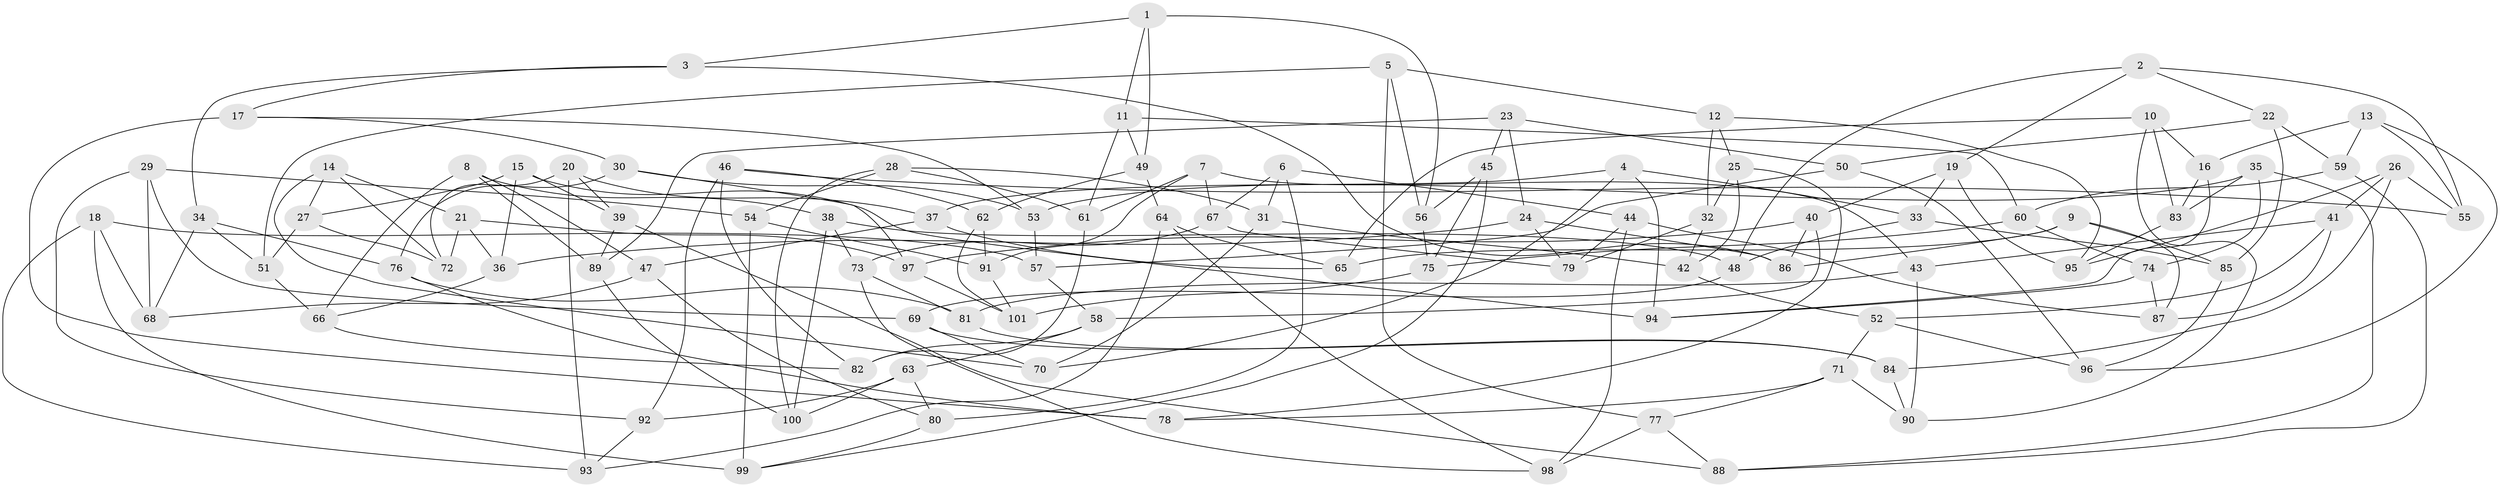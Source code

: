 // Generated by graph-tools (version 1.1) at 2025/26/03/09/25 03:26:54]
// undirected, 101 vertices, 202 edges
graph export_dot {
graph [start="1"]
  node [color=gray90,style=filled];
  1;
  2;
  3;
  4;
  5;
  6;
  7;
  8;
  9;
  10;
  11;
  12;
  13;
  14;
  15;
  16;
  17;
  18;
  19;
  20;
  21;
  22;
  23;
  24;
  25;
  26;
  27;
  28;
  29;
  30;
  31;
  32;
  33;
  34;
  35;
  36;
  37;
  38;
  39;
  40;
  41;
  42;
  43;
  44;
  45;
  46;
  47;
  48;
  49;
  50;
  51;
  52;
  53;
  54;
  55;
  56;
  57;
  58;
  59;
  60;
  61;
  62;
  63;
  64;
  65;
  66;
  67;
  68;
  69;
  70;
  71;
  72;
  73;
  74;
  75;
  76;
  77;
  78;
  79;
  80;
  81;
  82;
  83;
  84;
  85;
  86;
  87;
  88;
  89;
  90;
  91;
  92;
  93;
  94;
  95;
  96;
  97;
  98;
  99;
  100;
  101;
  1 -- 49;
  1 -- 11;
  1 -- 3;
  1 -- 56;
  2 -- 22;
  2 -- 19;
  2 -- 48;
  2 -- 55;
  3 -- 86;
  3 -- 17;
  3 -- 34;
  4 -- 33;
  4 -- 94;
  4 -- 70;
  4 -- 37;
  5 -- 56;
  5 -- 51;
  5 -- 12;
  5 -- 77;
  6 -- 44;
  6 -- 31;
  6 -- 67;
  6 -- 80;
  7 -- 61;
  7 -- 67;
  7 -- 91;
  7 -- 43;
  8 -- 89;
  8 -- 47;
  8 -- 66;
  8 -- 38;
  9 -- 86;
  9 -- 85;
  9 -- 87;
  9 -- 65;
  10 -- 90;
  10 -- 65;
  10 -- 16;
  10 -- 83;
  11 -- 61;
  11 -- 49;
  11 -- 60;
  12 -- 95;
  12 -- 32;
  12 -- 25;
  13 -- 16;
  13 -- 96;
  13 -- 59;
  13 -- 55;
  14 -- 27;
  14 -- 70;
  14 -- 21;
  14 -- 72;
  15 -- 39;
  15 -- 27;
  15 -- 36;
  15 -- 94;
  16 -- 94;
  16 -- 83;
  17 -- 53;
  17 -- 78;
  17 -- 30;
  18 -- 68;
  18 -- 93;
  18 -- 57;
  18 -- 99;
  19 -- 95;
  19 -- 33;
  19 -- 40;
  20 -- 39;
  20 -- 37;
  20 -- 72;
  20 -- 93;
  21 -- 36;
  21 -- 72;
  21 -- 97;
  22 -- 85;
  22 -- 50;
  22 -- 59;
  23 -- 89;
  23 -- 50;
  23 -- 24;
  23 -- 45;
  24 -- 86;
  24 -- 36;
  24 -- 79;
  25 -- 78;
  25 -- 32;
  25 -- 42;
  26 -- 55;
  26 -- 95;
  26 -- 41;
  26 -- 84;
  27 -- 72;
  27 -- 51;
  28 -- 54;
  28 -- 31;
  28 -- 100;
  28 -- 61;
  29 -- 69;
  29 -- 54;
  29 -- 92;
  29 -- 68;
  30 -- 76;
  30 -- 53;
  30 -- 97;
  31 -- 42;
  31 -- 70;
  32 -- 79;
  32 -- 42;
  33 -- 48;
  33 -- 85;
  34 -- 51;
  34 -- 68;
  34 -- 76;
  35 -- 83;
  35 -- 74;
  35 -- 88;
  35 -- 53;
  36 -- 66;
  37 -- 65;
  37 -- 47;
  38 -- 100;
  38 -- 48;
  38 -- 73;
  39 -- 89;
  39 -- 88;
  40 -- 86;
  40 -- 97;
  40 -- 58;
  41 -- 87;
  41 -- 52;
  41 -- 43;
  42 -- 52;
  43 -- 90;
  43 -- 81;
  44 -- 98;
  44 -- 79;
  44 -- 87;
  45 -- 56;
  45 -- 99;
  45 -- 75;
  46 -- 92;
  46 -- 82;
  46 -- 55;
  46 -- 62;
  47 -- 68;
  47 -- 80;
  48 -- 69;
  49 -- 62;
  49 -- 64;
  50 -- 96;
  50 -- 57;
  51 -- 66;
  52 -- 71;
  52 -- 96;
  53 -- 57;
  54 -- 99;
  54 -- 91;
  56 -- 75;
  57 -- 58;
  58 -- 63;
  58 -- 82;
  59 -- 88;
  59 -- 60;
  60 -- 74;
  60 -- 75;
  61 -- 82;
  62 -- 101;
  62 -- 91;
  63 -- 80;
  63 -- 100;
  63 -- 92;
  64 -- 93;
  64 -- 65;
  64 -- 98;
  66 -- 82;
  67 -- 79;
  67 -- 73;
  69 -- 84;
  69 -- 70;
  71 -- 77;
  71 -- 78;
  71 -- 90;
  73 -- 98;
  73 -- 81;
  74 -- 94;
  74 -- 87;
  75 -- 101;
  76 -- 81;
  76 -- 78;
  77 -- 98;
  77 -- 88;
  80 -- 99;
  81 -- 84;
  83 -- 95;
  84 -- 90;
  85 -- 96;
  89 -- 100;
  91 -- 101;
  92 -- 93;
  97 -- 101;
}

